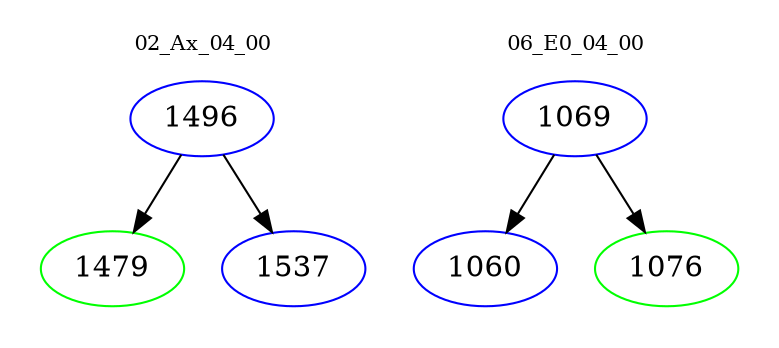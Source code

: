 digraph{
subgraph cluster_0 {
color = white
label = "02_Ax_04_00";
fontsize=10;
T0_1496 [label="1496", color="blue"]
T0_1496 -> T0_1479 [color="black"]
T0_1479 [label="1479", color="green"]
T0_1496 -> T0_1537 [color="black"]
T0_1537 [label="1537", color="blue"]
}
subgraph cluster_1 {
color = white
label = "06_E0_04_00";
fontsize=10;
T1_1069 [label="1069", color="blue"]
T1_1069 -> T1_1060 [color="black"]
T1_1060 [label="1060", color="blue"]
T1_1069 -> T1_1076 [color="black"]
T1_1076 [label="1076", color="green"]
}
}
